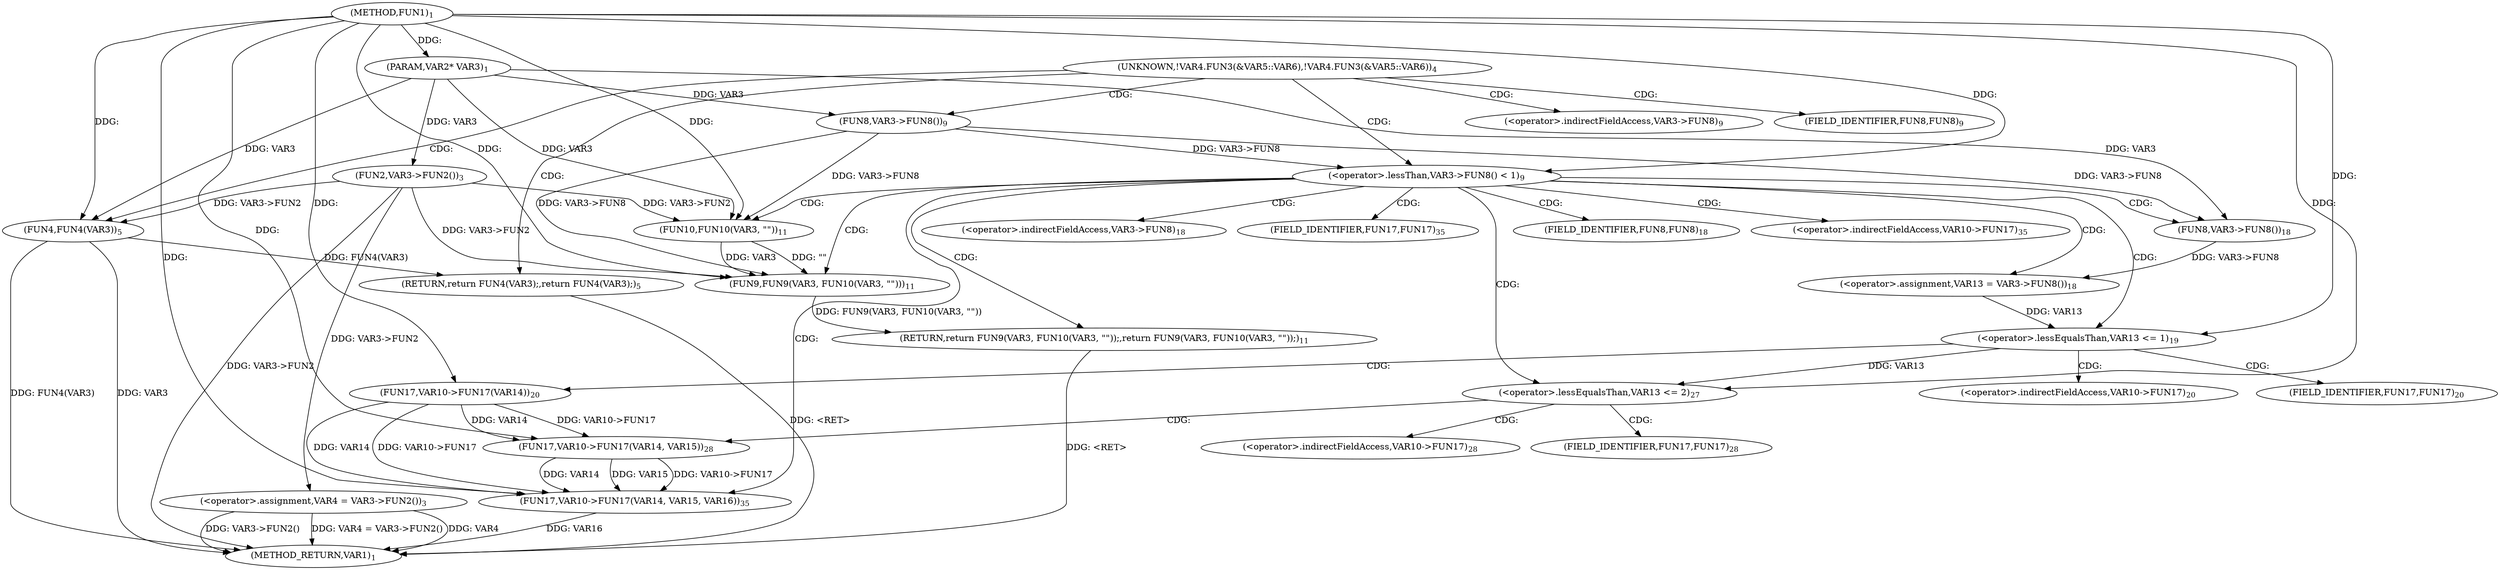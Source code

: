 digraph "FUN1" {  
"9" [label = <(METHOD,FUN1)<SUB>1</SUB>> ]
"74" [label = <(METHOD_RETURN,VAR1)<SUB>1</SUB>> ]
"10" [label = <(PARAM,VAR2* VAR3)<SUB>1</SUB>> ]
"13" [label = <(&lt;operator&gt;.assignment,VAR4 = VAR3-&gt;FUN2())<SUB>3</SUB>> ]
"40" [label = <(&lt;operator&gt;.assignment,VAR13 = VAR3-&gt;FUN8())<SUB>18</SUB>> ]
"67" [label = <(FUN17,VAR10-&gt;FUN17(VAR14, VAR15, VAR16))<SUB>35</SUB>> ]
"26" [label = <(&lt;operator&gt;.lessThan,VAR3-&gt;FUN8() &lt; 1)<SUB>9</SUB>> ]
"47" [label = <(&lt;operator&gt;.lessEqualsThan,VAR13 &lt;= 1)<SUB>19</SUB>> ]
"57" [label = <(&lt;operator&gt;.lessEqualsThan,VAR13 &lt;= 2)<SUB>27</SUB>> ]
"15" [label = <(FUN2,VAR3-&gt;FUN2())<SUB>3</SUB>> ]
"22" [label = <(RETURN,return FUN4(VAR3);,return FUN4(VAR3);)<SUB>5</SUB>> ]
"33" [label = <(RETURN,return FUN9(VAR3, FUN10(VAR3, &quot;&quot;));,return FUN9(VAR3, FUN10(VAR3, &quot;&quot;));)<SUB>11</SUB>> ]
"42" [label = <(FUN8,VAR3-&gt;FUN8())<SUB>18</SUB>> ]
"51" [label = <(FUN17,VAR10-&gt;FUN17(VAR14))<SUB>20</SUB>> ]
"61" [label = <(FUN17,VAR10-&gt;FUN17(VAR14, VAR15))<SUB>28</SUB>> ]
"23" [label = <(FUN4,FUN4(VAR3))<SUB>5</SUB>> ]
"27" [label = <(FUN8,VAR3-&gt;FUN8())<SUB>9</SUB>> ]
"34" [label = <(FUN9,FUN9(VAR3, FUN10(VAR3, &quot;&quot;)))<SUB>11</SUB>> ]
"36" [label = <(FUN10,FUN10(VAR3, &quot;&quot;))<SUB>11</SUB>> ]
"20" [label = <(UNKNOWN,!VAR4.FUN3(&amp;VAR5::VAR6),!VAR4.FUN3(&amp;VAR5::VAR6))<SUB>4</SUB>> ]
"68" [label = <(&lt;operator&gt;.indirectFieldAccess,VAR10-&gt;FUN17)<SUB>35</SUB>> ]
"43" [label = <(&lt;operator&gt;.indirectFieldAccess,VAR3-&gt;FUN8)<SUB>18</SUB>> ]
"70" [label = <(FIELD_IDENTIFIER,FUN17,FUN17)<SUB>35</SUB>> ]
"28" [label = <(&lt;operator&gt;.indirectFieldAccess,VAR3-&gt;FUN8)<SUB>9</SUB>> ]
"45" [label = <(FIELD_IDENTIFIER,FUN8,FUN8)<SUB>18</SUB>> ]
"52" [label = <(&lt;operator&gt;.indirectFieldAccess,VAR10-&gt;FUN17)<SUB>20</SUB>> ]
"62" [label = <(&lt;operator&gt;.indirectFieldAccess,VAR10-&gt;FUN17)<SUB>28</SUB>> ]
"30" [label = <(FIELD_IDENTIFIER,FUN8,FUN8)<SUB>9</SUB>> ]
"54" [label = <(FIELD_IDENTIFIER,FUN17,FUN17)<SUB>20</SUB>> ]
"64" [label = <(FIELD_IDENTIFIER,FUN17,FUN17)<SUB>28</SUB>> ]
  "22" -> "74"  [ label = "DDG: &lt;RET&gt;"] 
  "33" -> "74"  [ label = "DDG: &lt;RET&gt;"] 
  "13" -> "74"  [ label = "DDG: VAR4"] 
  "15" -> "74"  [ label = "DDG: VAR3-&gt;FUN2"] 
  "13" -> "74"  [ label = "DDG: VAR3-&gt;FUN2()"] 
  "13" -> "74"  [ label = "DDG: VAR4 = VAR3-&gt;FUN2()"] 
  "23" -> "74"  [ label = "DDG: VAR3"] 
  "23" -> "74"  [ label = "DDG: FUN4(VAR3)"] 
  "67" -> "74"  [ label = "DDG: VAR16"] 
  "9" -> "10"  [ label = "DDG: "] 
  "15" -> "13"  [ label = "DDG: VAR3-&gt;FUN2"] 
  "42" -> "40"  [ label = "DDG: VAR3-&gt;FUN8"] 
  "51" -> "67"  [ label = "DDG: VAR10-&gt;FUN17"] 
  "61" -> "67"  [ label = "DDG: VAR10-&gt;FUN17"] 
  "51" -> "67"  [ label = "DDG: VAR14"] 
  "61" -> "67"  [ label = "DDG: VAR14"] 
  "9" -> "67"  [ label = "DDG: "] 
  "61" -> "67"  [ label = "DDG: VAR15"] 
  "10" -> "15"  [ label = "DDG: VAR3"] 
  "23" -> "22"  [ label = "DDG: FUN4(VAR3)"] 
  "27" -> "26"  [ label = "DDG: VAR3-&gt;FUN8"] 
  "9" -> "26"  [ label = "DDG: "] 
  "34" -> "33"  [ label = "DDG: FUN9(VAR3, FUN10(VAR3, &quot;&quot;))"] 
  "10" -> "42"  [ label = "DDG: VAR3"] 
  "27" -> "42"  [ label = "DDG: VAR3-&gt;FUN8"] 
  "40" -> "47"  [ label = "DDG: VAR13"] 
  "9" -> "47"  [ label = "DDG: "] 
  "47" -> "57"  [ label = "DDG: VAR13"] 
  "9" -> "57"  [ label = "DDG: "] 
  "10" -> "27"  [ label = "DDG: VAR3"] 
  "9" -> "51"  [ label = "DDG: "] 
  "51" -> "61"  [ label = "DDG: VAR10-&gt;FUN17"] 
  "51" -> "61"  [ label = "DDG: VAR14"] 
  "9" -> "61"  [ label = "DDG: "] 
  "10" -> "23"  [ label = "DDG: VAR3"] 
  "15" -> "23"  [ label = "DDG: VAR3-&gt;FUN2"] 
  "9" -> "23"  [ label = "DDG: "] 
  "15" -> "34"  [ label = "DDG: VAR3-&gt;FUN2"] 
  "27" -> "34"  [ label = "DDG: VAR3-&gt;FUN8"] 
  "36" -> "34"  [ label = "DDG: VAR3"] 
  "9" -> "34"  [ label = "DDG: "] 
  "36" -> "34"  [ label = "DDG: &quot;&quot;"] 
  "10" -> "36"  [ label = "DDG: VAR3"] 
  "15" -> "36"  [ label = "DDG: VAR3-&gt;FUN2"] 
  "27" -> "36"  [ label = "DDG: VAR3-&gt;FUN8"] 
  "9" -> "36"  [ label = "DDG: "] 
  "20" -> "30"  [ label = "CDG: "] 
  "20" -> "26"  [ label = "CDG: "] 
  "20" -> "23"  [ label = "CDG: "] 
  "20" -> "28"  [ label = "CDG: "] 
  "20" -> "22"  [ label = "CDG: "] 
  "20" -> "27"  [ label = "CDG: "] 
  "26" -> "47"  [ label = "CDG: "] 
  "26" -> "34"  [ label = "CDG: "] 
  "26" -> "68"  [ label = "CDG: "] 
  "26" -> "33"  [ label = "CDG: "] 
  "26" -> "42"  [ label = "CDG: "] 
  "26" -> "57"  [ label = "CDG: "] 
  "26" -> "36"  [ label = "CDG: "] 
  "26" -> "67"  [ label = "CDG: "] 
  "26" -> "70"  [ label = "CDG: "] 
  "26" -> "45"  [ label = "CDG: "] 
  "26" -> "40"  [ label = "CDG: "] 
  "26" -> "43"  [ label = "CDG: "] 
  "47" -> "51"  [ label = "CDG: "] 
  "47" -> "52"  [ label = "CDG: "] 
  "47" -> "54"  [ label = "CDG: "] 
  "57" -> "61"  [ label = "CDG: "] 
  "57" -> "64"  [ label = "CDG: "] 
  "57" -> "62"  [ label = "CDG: "] 
}
